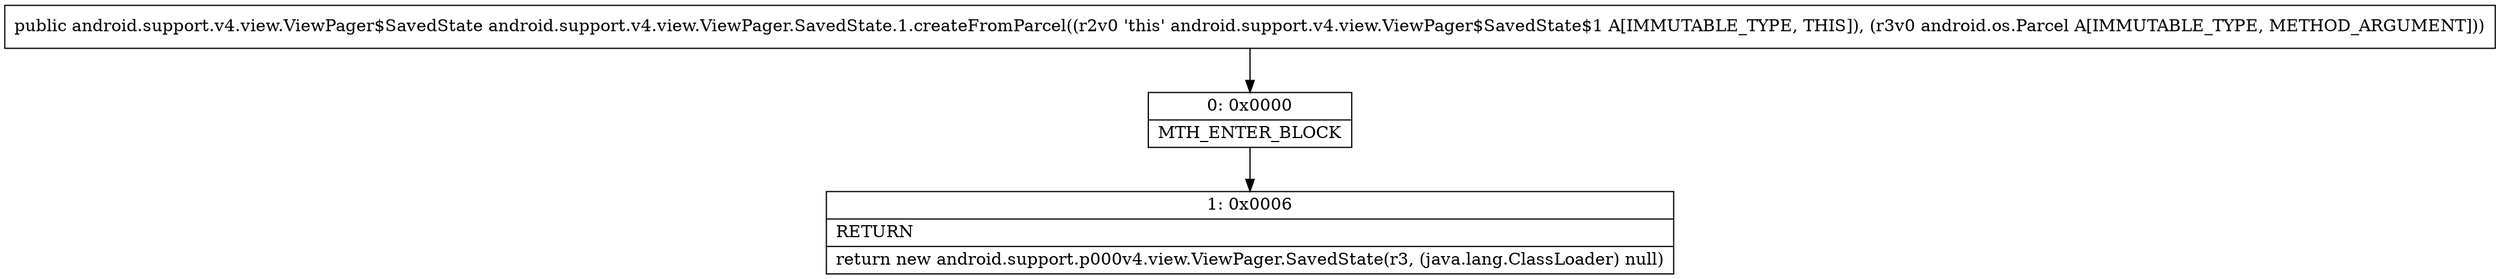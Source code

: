 digraph "CFG forandroid.support.v4.view.ViewPager.SavedState.1.createFromParcel(Landroid\/os\/Parcel;)Landroid\/support\/v4\/view\/ViewPager$SavedState;" {
Node_0 [shape=record,label="{0\:\ 0x0000|MTH_ENTER_BLOCK\l}"];
Node_1 [shape=record,label="{1\:\ 0x0006|RETURN\l|return new android.support.p000v4.view.ViewPager.SavedState(r3, (java.lang.ClassLoader) null)\l}"];
MethodNode[shape=record,label="{public android.support.v4.view.ViewPager$SavedState android.support.v4.view.ViewPager.SavedState.1.createFromParcel((r2v0 'this' android.support.v4.view.ViewPager$SavedState$1 A[IMMUTABLE_TYPE, THIS]), (r3v0 android.os.Parcel A[IMMUTABLE_TYPE, METHOD_ARGUMENT])) }"];
MethodNode -> Node_0;
Node_0 -> Node_1;
}


